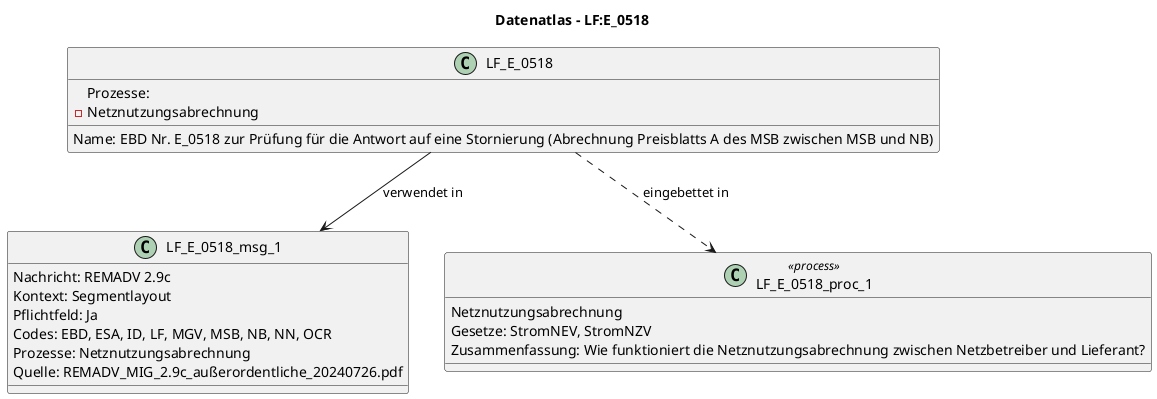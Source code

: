 @startuml
title Datenatlas – LF:E_0518
class LF_E_0518 {
  Name: EBD Nr. E_0518 zur Prüfung für die Antwort auf eine Stornierung (Abrechnung Preisblatts A des MSB zwischen MSB und NB)
  Prozesse:
    - Netznutzungsabrechnung
}
class LF_E_0518_msg_1 {
  Nachricht: REMADV 2.9c
  Kontext: Segmentlayout
  Pflichtfeld: Ja
  Codes: EBD, ESA, ID, LF, MGV, MSB, NB, NN, OCR
  Prozesse: Netznutzungsabrechnung
  Quelle: REMADV_MIG_2.9c_außerordentliche_20240726.pdf
}
LF_E_0518 --> LF_E_0518_msg_1 : verwendet in
class LF_E_0518_proc_1 <<process>> {
  Netznutzungsabrechnung
  Gesetze: StromNEV, StromNZV
  Zusammenfassung: Wie funktioniert die Netznutzungsabrechnung zwischen Netzbetreiber und Lieferant?
}
LF_E_0518 ..> LF_E_0518_proc_1 : eingebettet in
@enduml